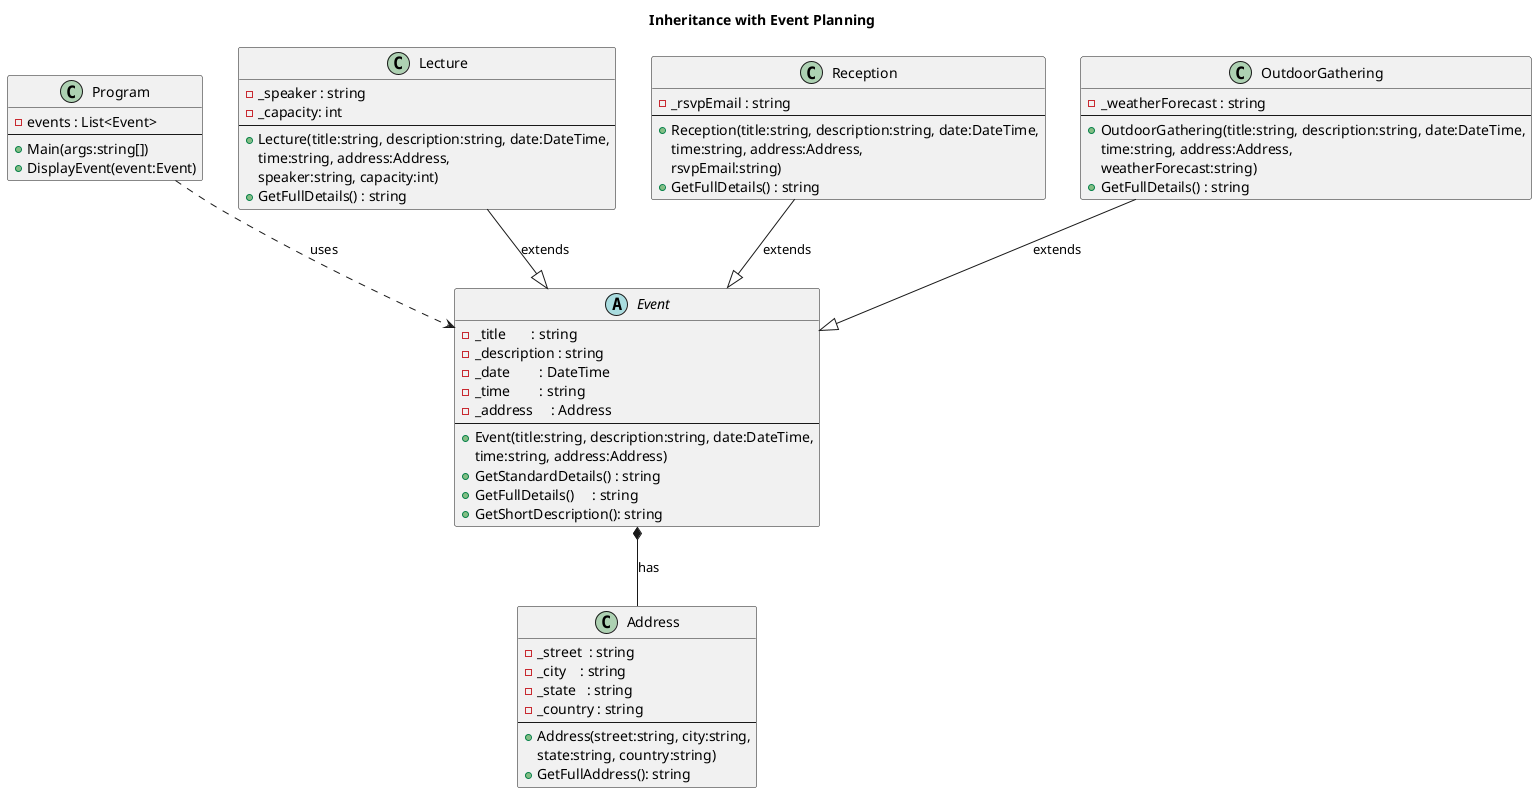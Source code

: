 @startuml
title Inheritance with Event Planning

'--------------------------------------------------
' Main driver: creates events and displays messages
'--------------------------------------------------
class Program {
  - events : List<Event>
  --
  + Main(args:string[])
  + DisplayEvent(event:Event)
}

'--------------------------------------------------
' Abstract base for all event types
'--------------------------------------------------
abstract class Event {
  - _title       : string
  - _description : string
  - _date        : DateTime
  - _time        : string
  - _address     : Address
  --
  + Event(title:string, description:string, date:DateTime,
          time:string, address:Address)
  + GetStandardDetails() : string
  + GetFullDetails()     : string
  + GetShortDescription(): string
}

'--------------------------------------------------
' Lecture event: speaker + capacity
'--------------------------------------------------
class Lecture {
  - _speaker : string
  - _capacity: int
  --
  + Lecture(title:string, description:string, date:DateTime,
            time:string, address:Address,
            speaker:string, capacity:int)
  + GetFullDetails() : string
}

'--------------------------------------------------
' Reception event: RSVP email
'--------------------------------------------------
class Reception {
  - _rsvpEmail : string
  --
  + Reception(title:string, description:string, date:DateTime,
              time:string, address:Address,
              rsvpEmail:string)
  + GetFullDetails() : string
}

'--------------------------------------------------
' Outdoor gathering: forecasts weather
'--------------------------------------------------
class OutdoorGathering {
  - _weatherForecast : string
  --
  + OutdoorGathering(title:string, description:string, date:DateTime,
                     time:string, address:Address,
                     weatherForecast:string)
  + GetFullDetails() : string
}

'--------------------------------------------------
' Address: street, city, state/province, country
'--------------------------------------------------
class Address {
  - _street  : string
  - _city    : string
  - _state   : string
  - _country : string
  --
  + Address(street:string, city:string,
            state:string, country:string)
  + GetFullAddress(): string
}

'--------------------------------------------------
' Relationships
'--------------------------------------------------
Program            ..> Event           : uses
Event              *-- Address         : has
Lecture            --|> Event          : extends
Reception          --|> Event          : extends
OutdoorGathering   --|> Event          : extends

@enduml